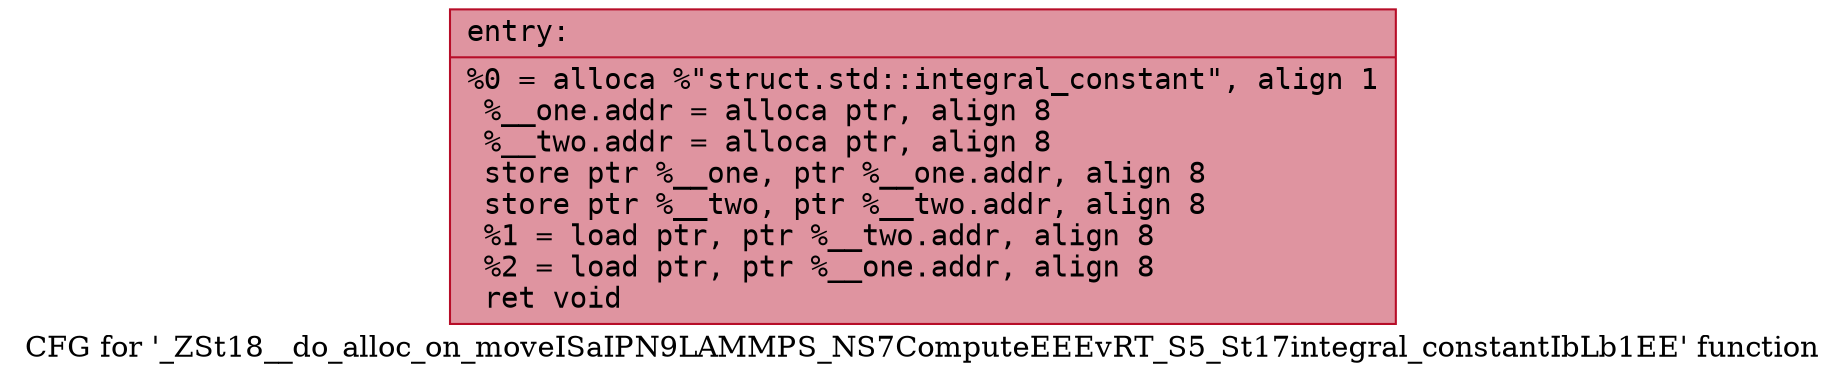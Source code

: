 digraph "CFG for '_ZSt18__do_alloc_on_moveISaIPN9LAMMPS_NS7ComputeEEEvRT_S5_St17integral_constantIbLb1EE' function" {
	label="CFG for '_ZSt18__do_alloc_on_moveISaIPN9LAMMPS_NS7ComputeEEEvRT_S5_St17integral_constantIbLb1EE' function";

	Node0x561f1659e440 [shape=record,color="#b70d28ff", style=filled, fillcolor="#b70d2870" fontname="Courier",label="{entry:\l|  %0 = alloca %\"struct.std::integral_constant\", align 1\l  %__one.addr = alloca ptr, align 8\l  %__two.addr = alloca ptr, align 8\l  store ptr %__one, ptr %__one.addr, align 8\l  store ptr %__two, ptr %__two.addr, align 8\l  %1 = load ptr, ptr %__two.addr, align 8\l  %2 = load ptr, ptr %__one.addr, align 8\l  ret void\l}"];
}
